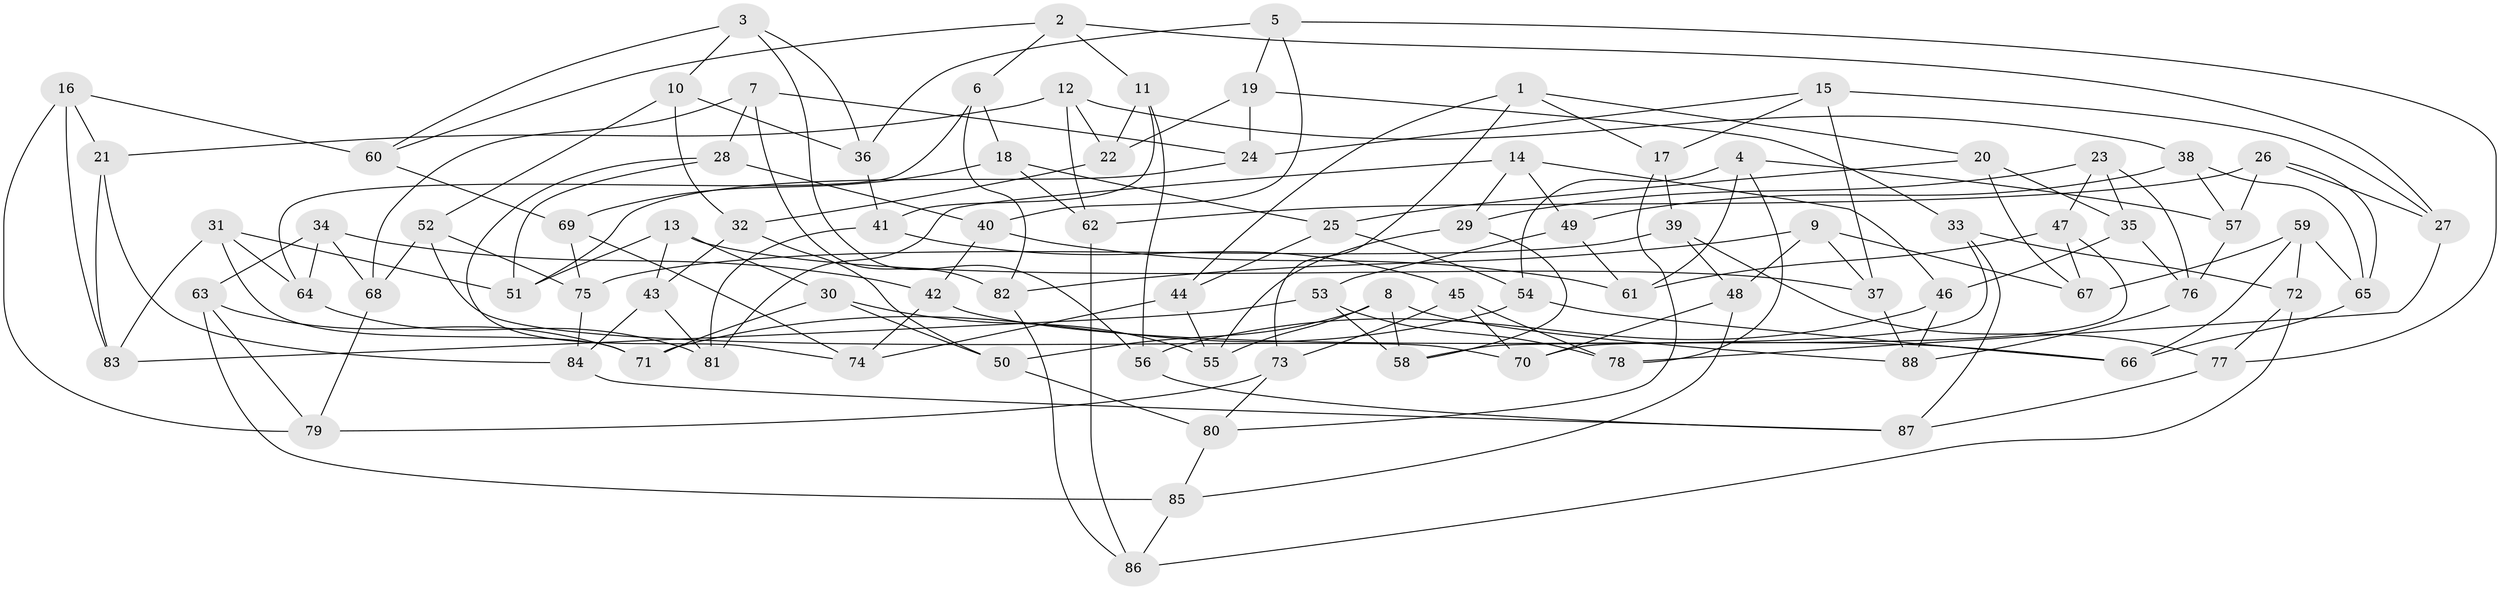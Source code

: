 // coarse degree distribution, {4: 0.07142857142857142, 7: 0.25, 5: 0.14285714285714285, 6: 0.35714285714285715, 8: 0.14285714285714285, 9: 0.03571428571428571}
// Generated by graph-tools (version 1.1) at 2025/38/03/04/25 23:38:18]
// undirected, 88 vertices, 176 edges
graph export_dot {
  node [color=gray90,style=filled];
  1;
  2;
  3;
  4;
  5;
  6;
  7;
  8;
  9;
  10;
  11;
  12;
  13;
  14;
  15;
  16;
  17;
  18;
  19;
  20;
  21;
  22;
  23;
  24;
  25;
  26;
  27;
  28;
  29;
  30;
  31;
  32;
  33;
  34;
  35;
  36;
  37;
  38;
  39;
  40;
  41;
  42;
  43;
  44;
  45;
  46;
  47;
  48;
  49;
  50;
  51;
  52;
  53;
  54;
  55;
  56;
  57;
  58;
  59;
  60;
  61;
  62;
  63;
  64;
  65;
  66;
  67;
  68;
  69;
  70;
  71;
  72;
  73;
  74;
  75;
  76;
  77;
  78;
  79;
  80;
  81;
  82;
  83;
  84;
  85;
  86;
  87;
  88;
  1 -- 44;
  1 -- 20;
  1 -- 17;
  1 -- 73;
  2 -- 27;
  2 -- 11;
  2 -- 60;
  2 -- 6;
  3 -- 56;
  3 -- 60;
  3 -- 10;
  3 -- 36;
  4 -- 54;
  4 -- 57;
  4 -- 78;
  4 -- 61;
  5 -- 40;
  5 -- 36;
  5 -- 77;
  5 -- 19;
  6 -- 82;
  6 -- 18;
  6 -- 64;
  7 -- 82;
  7 -- 68;
  7 -- 24;
  7 -- 28;
  8 -- 55;
  8 -- 50;
  8 -- 58;
  8 -- 88;
  9 -- 67;
  9 -- 37;
  9 -- 82;
  9 -- 48;
  10 -- 32;
  10 -- 36;
  10 -- 52;
  11 -- 41;
  11 -- 22;
  11 -- 56;
  12 -- 22;
  12 -- 38;
  12 -- 62;
  12 -- 21;
  13 -- 30;
  13 -- 43;
  13 -- 51;
  13 -- 37;
  14 -- 49;
  14 -- 46;
  14 -- 29;
  14 -- 81;
  15 -- 24;
  15 -- 37;
  15 -- 17;
  15 -- 27;
  16 -- 60;
  16 -- 79;
  16 -- 83;
  16 -- 21;
  17 -- 80;
  17 -- 39;
  18 -- 69;
  18 -- 62;
  18 -- 25;
  19 -- 22;
  19 -- 24;
  19 -- 33;
  20 -- 35;
  20 -- 25;
  20 -- 67;
  21 -- 83;
  21 -- 84;
  22 -- 32;
  23 -- 76;
  23 -- 35;
  23 -- 47;
  23 -- 29;
  24 -- 51;
  25 -- 44;
  25 -- 54;
  26 -- 62;
  26 -- 65;
  26 -- 27;
  26 -- 57;
  27 -- 78;
  28 -- 51;
  28 -- 74;
  28 -- 40;
  29 -- 55;
  29 -- 58;
  30 -- 71;
  30 -- 55;
  30 -- 50;
  31 -- 64;
  31 -- 51;
  31 -- 71;
  31 -- 83;
  32 -- 43;
  32 -- 50;
  33 -- 58;
  33 -- 87;
  33 -- 72;
  34 -- 63;
  34 -- 68;
  34 -- 42;
  34 -- 64;
  35 -- 46;
  35 -- 76;
  36 -- 41;
  37 -- 88;
  38 -- 49;
  38 -- 65;
  38 -- 57;
  39 -- 77;
  39 -- 48;
  39 -- 75;
  40 -- 61;
  40 -- 42;
  41 -- 45;
  41 -- 81;
  42 -- 66;
  42 -- 74;
  43 -- 84;
  43 -- 81;
  44 -- 55;
  44 -- 74;
  45 -- 78;
  45 -- 70;
  45 -- 73;
  46 -- 56;
  46 -- 88;
  47 -- 67;
  47 -- 70;
  47 -- 61;
  48 -- 85;
  48 -- 70;
  49 -- 61;
  49 -- 53;
  50 -- 80;
  52 -- 68;
  52 -- 75;
  52 -- 70;
  53 -- 58;
  53 -- 83;
  53 -- 78;
  54 -- 66;
  54 -- 71;
  56 -- 87;
  57 -- 76;
  59 -- 66;
  59 -- 72;
  59 -- 67;
  59 -- 65;
  60 -- 69;
  62 -- 86;
  63 -- 79;
  63 -- 71;
  63 -- 85;
  64 -- 81;
  65 -- 66;
  68 -- 79;
  69 -- 74;
  69 -- 75;
  72 -- 86;
  72 -- 77;
  73 -- 79;
  73 -- 80;
  75 -- 84;
  76 -- 88;
  77 -- 87;
  80 -- 85;
  82 -- 86;
  84 -- 87;
  85 -- 86;
}

